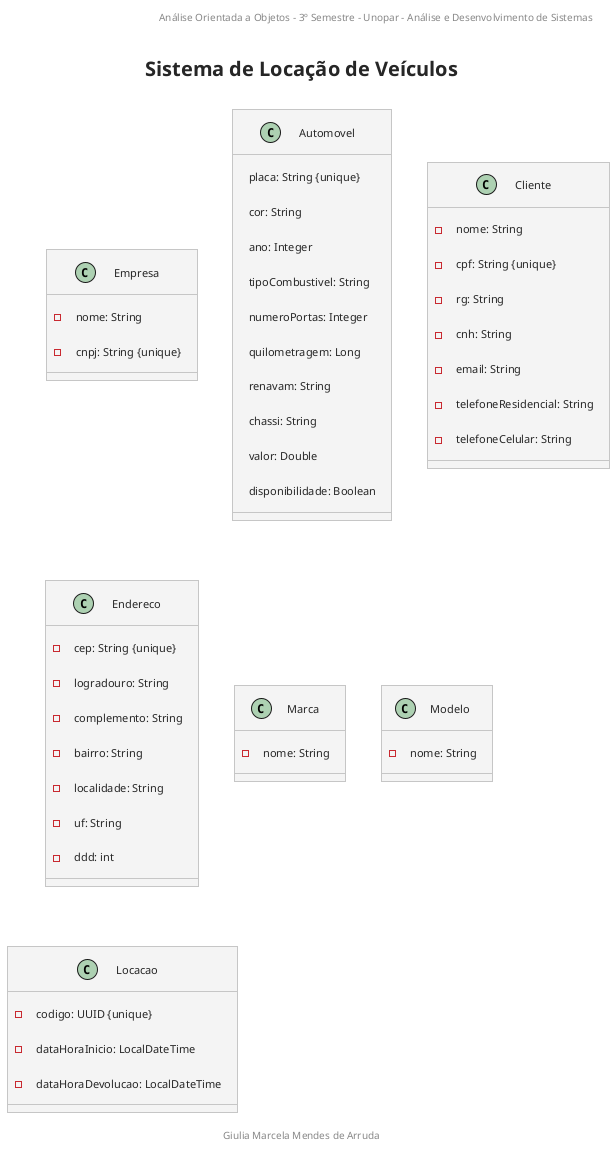 @startuml
header Análise Orientada a Objetos - 3º Semestre - Unopar - Análise e Desenvolvimento de Sistemas

title Sistema de Locação de Veículos

footer Giulia Marcela Mendes de Arruda

!theme carbon-gray

class Empresa {
  - nome: String
  - cnpj: String {unique}
}

class Automovel {
  placa: String {unique}
  cor: String
  ano: Integer
  tipoCombustivel: String
  numeroPortas: Integer
  quilometragem: Long
  renavam: String
  chassi: String
  valor: Double
  disponibilidade: Boolean
}

class Cliente {
  - nome: String
  - cpf: String {unique}
  - rg: String
  - cnh: String
  - email: String
  - telefoneResidencial: String
  - telefoneCelular: String
}

class Endereco {
  - cep: String {unique}
  - logradouro: String
  - complemento: String
  - bairro: String
  - localidade: String
  - uf: String
  - ddd: int
}

class Marca {
  - nome: String
}

class Modelo {
  - nome: String
}

class Locacao {
  - codigo: UUID {unique}
  - dataHoraInicio: LocalDateTime
  - dataHoraDevolucao: LocalDateTime
}

@enduml